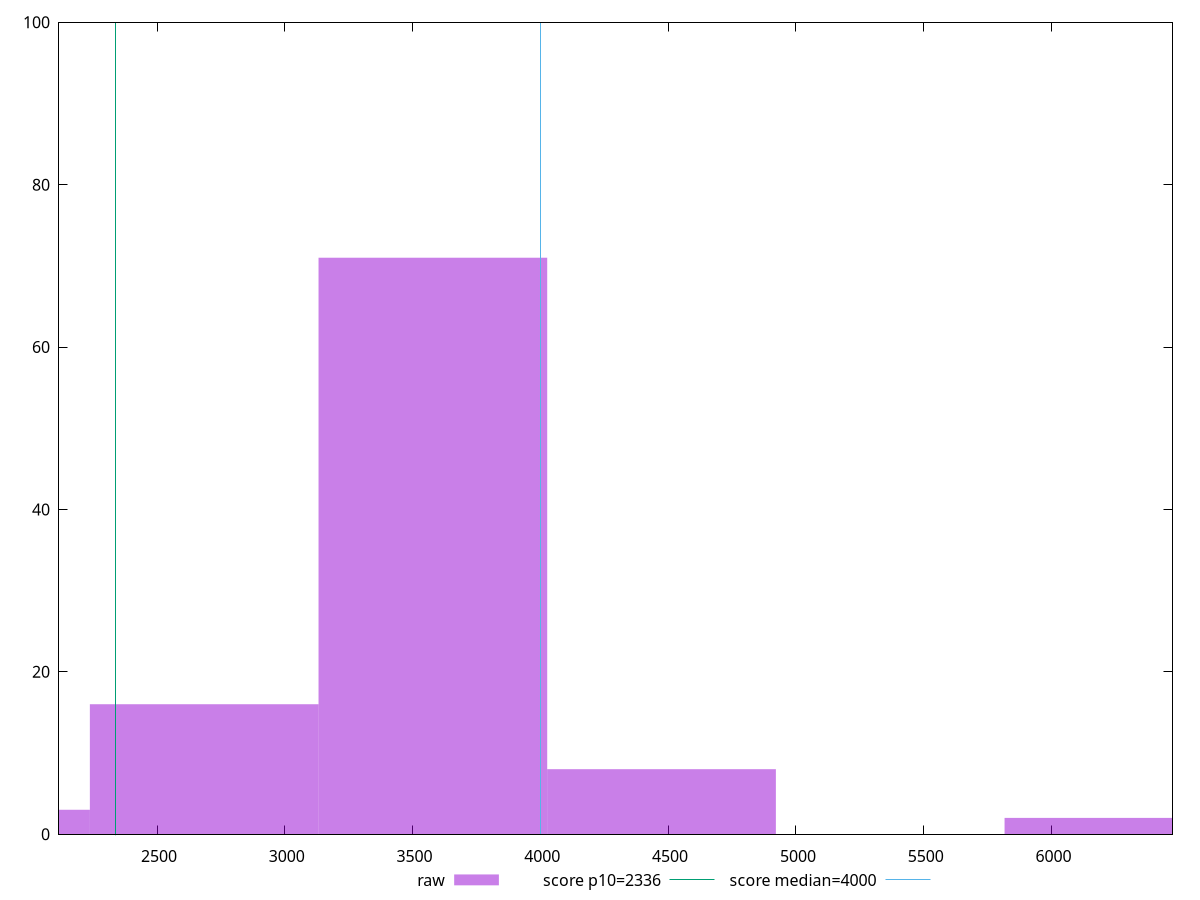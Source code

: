 reset

$raw <<EOF
3579.462978950202 71
4474.328723687752 8
6264.060213162853 2
2684.5972342126515 16
1789.731489475101 3
EOF

set key outside below
set boxwidth 894.8657447375505
set xrange [2116.41:6473.8195]
set yrange [0:100]
set trange [0:100]
set style fill transparent solid 0.5 noborder

set parametric
set terminal svg size 640, 490 enhanced background rgb 'white'
set output "reprap/first-contentful-paint/samples/pages/raw/histogram.svg"

plot $raw title "raw" with boxes, \
     2336,t title "score p10=2336", \
     4000,t title "score median=4000"

reset
